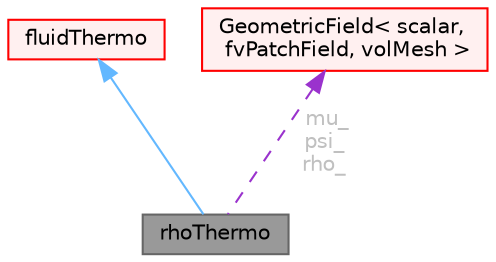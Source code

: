 digraph "rhoThermo"
{
 // LATEX_PDF_SIZE
  bgcolor="transparent";
  edge [fontname=Helvetica,fontsize=10,labelfontname=Helvetica,labelfontsize=10];
  node [fontname=Helvetica,fontsize=10,shape=box,height=0.2,width=0.4];
  Node1 [id="Node000001",label="rhoThermo",height=0.2,width=0.4,color="gray40", fillcolor="grey60", style="filled", fontcolor="black",tooltip="Basic thermodynamic properties based on density."];
  Node2 -> Node1 [id="edge1_Node000001_Node000002",dir="back",color="steelblue1",style="solid",tooltip=" "];
  Node2 [id="Node000002",label="fluidThermo",height=0.2,width=0.4,color="red", fillcolor="#FFF0F0", style="filled",URL="$classFoam_1_1fluidThermo.html",tooltip="Fundamental fluid thermodynamic properties."];
  Node29 -> Node1 [id="edge2_Node000001_Node000029",dir="back",color="darkorchid3",style="dashed",tooltip=" ",label=" mu_\npsi_\nrho_",fontcolor="grey" ];
  Node29 [id="Node000029",label="GeometricField\< scalar,\l fvPatchField, volMesh \>",height=0.2,width=0.4,color="red", fillcolor="#FFF0F0", style="filled",URL="$classFoam_1_1GeometricField.html",tooltip=" "];
}

